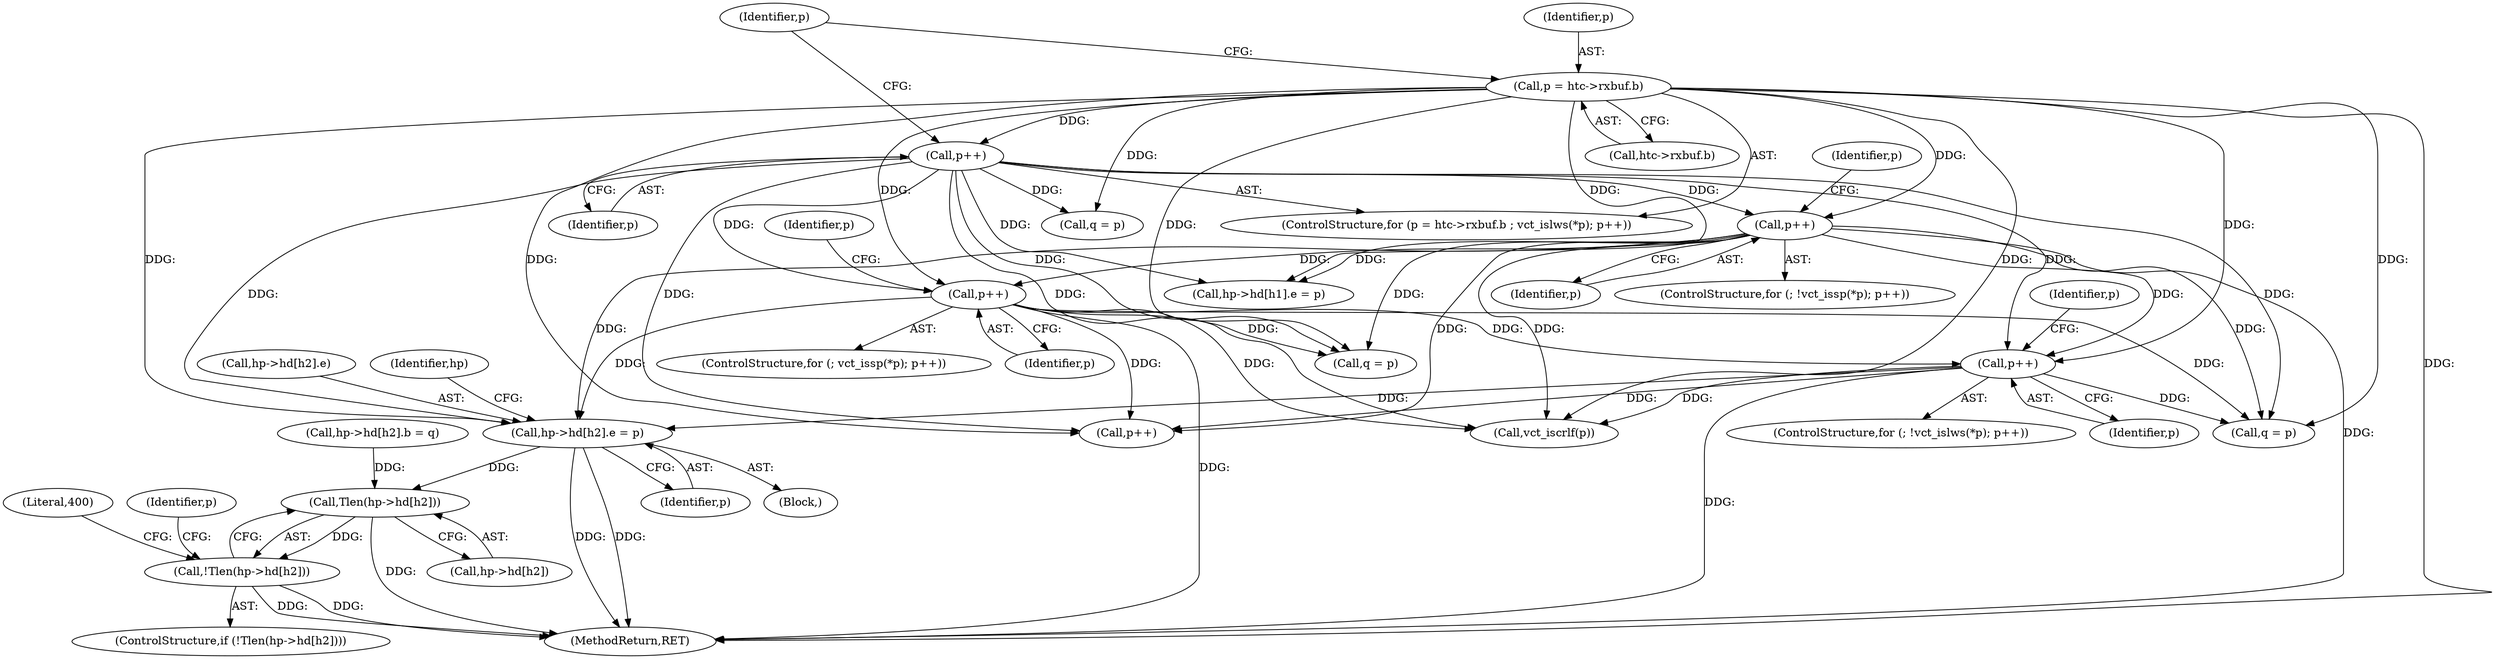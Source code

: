 digraph "0_Varnish-Cache_85e8468bec9416bd7e16b0d80cb820ecd2b330c3_0@array" {
"1000217" [label="(Call,hp->hd[h2].e = p)"];
"1000199" [label="(Call,p++)"];
"1000182" [label="(Call,p++)"];
"1000151" [label="(Call,p++)"];
"1000140" [label="(Call,p++)"];
"1000130" [label="(Call,p = htc->rxbuf.b)"];
"1000228" [label="(Call,Tlen(hp->hd[h2]))"];
"1000227" [label="(Call,!Tlen(hp->hd[h2]))"];
"1000254" [label="(Call,vct_iscrlf(p))"];
"1000240" [label="(Call,p++)"];
"1000239" [label="(Identifier,p)"];
"1000116" [label="(Block,)"];
"1000151" [label="(Call,p++)"];
"1000183" [label="(Identifier,p)"];
"1000129" [label="(ControlStructure,for (p = htc->rxbuf.b ; vct_islws(*p); p++))"];
"1000178" [label="(ControlStructure,for (; vct_issp(*p); p++))"];
"1000359" [label="(MethodReturn,RET)"];
"1000200" [label="(Identifier,p)"];
"1000199" [label="(Call,p++)"];
"1000218" [label="(Call,hp->hd[h2].e)"];
"1000194" [label="(ControlStructure,for (; !vct_islws(*p); p++))"];
"1000235" [label="(Literal,400)"];
"1000169" [label="(Call,hp->hd[h1].e = p)"];
"1000181" [label="(Identifier,p)"];
"1000226" [label="(ControlStructure,if (!Tlen(hp->hd[h2])))"];
"1000231" [label="(Identifier,hp)"];
"1000229" [label="(Call,hp->hd[h2])"];
"1000228" [label="(Call,Tlen(hp->hd[h2]))"];
"1000249" [label="(Call,q = p)"];
"1000152" [label="(Identifier,p)"];
"1000208" [label="(Call,hp->hd[h2].b = q)"];
"1000225" [label="(Identifier,p)"];
"1000140" [label="(Call,p++)"];
"1000217" [label="(Call,hp->hd[h2].e = p)"];
"1000227" [label="(Call,!Tlen(hp->hd[h2]))"];
"1000141" [label="(Identifier,p)"];
"1000143" [label="(Call,q = p)"];
"1000182" [label="(Call,p++)"];
"1000150" [label="(Identifier,p)"];
"1000139" [label="(Identifier,p)"];
"1000198" [label="(Identifier,p)"];
"1000191" [label="(Call,q = p)"];
"1000132" [label="(Call,htc->rxbuf.b)"];
"1000130" [label="(Call,p = htc->rxbuf.b)"];
"1000146" [label="(ControlStructure,for (; !vct_issp(*p); p++))"];
"1000131" [label="(Identifier,p)"];
"1000217" -> "1000116"  [label="AST: "];
"1000217" -> "1000225"  [label="CFG: "];
"1000218" -> "1000217"  [label="AST: "];
"1000225" -> "1000217"  [label="AST: "];
"1000231" -> "1000217"  [label="CFG: "];
"1000217" -> "1000359"  [label="DDG: "];
"1000217" -> "1000359"  [label="DDG: "];
"1000199" -> "1000217"  [label="DDG: "];
"1000182" -> "1000217"  [label="DDG: "];
"1000151" -> "1000217"  [label="DDG: "];
"1000140" -> "1000217"  [label="DDG: "];
"1000130" -> "1000217"  [label="DDG: "];
"1000217" -> "1000228"  [label="DDG: "];
"1000199" -> "1000194"  [label="AST: "];
"1000199" -> "1000200"  [label="CFG: "];
"1000200" -> "1000199"  [label="AST: "];
"1000198" -> "1000199"  [label="CFG: "];
"1000199" -> "1000359"  [label="DDG: "];
"1000182" -> "1000199"  [label="DDG: "];
"1000151" -> "1000199"  [label="DDG: "];
"1000140" -> "1000199"  [label="DDG: "];
"1000130" -> "1000199"  [label="DDG: "];
"1000199" -> "1000240"  [label="DDG: "];
"1000199" -> "1000249"  [label="DDG: "];
"1000199" -> "1000254"  [label="DDG: "];
"1000182" -> "1000178"  [label="AST: "];
"1000182" -> "1000183"  [label="CFG: "];
"1000183" -> "1000182"  [label="AST: "];
"1000181" -> "1000182"  [label="CFG: "];
"1000182" -> "1000359"  [label="DDG: "];
"1000151" -> "1000182"  [label="DDG: "];
"1000140" -> "1000182"  [label="DDG: "];
"1000130" -> "1000182"  [label="DDG: "];
"1000182" -> "1000191"  [label="DDG: "];
"1000182" -> "1000240"  [label="DDG: "];
"1000182" -> "1000249"  [label="DDG: "];
"1000182" -> "1000254"  [label="DDG: "];
"1000151" -> "1000146"  [label="AST: "];
"1000151" -> "1000152"  [label="CFG: "];
"1000152" -> "1000151"  [label="AST: "];
"1000150" -> "1000151"  [label="CFG: "];
"1000151" -> "1000359"  [label="DDG: "];
"1000140" -> "1000151"  [label="DDG: "];
"1000130" -> "1000151"  [label="DDG: "];
"1000151" -> "1000169"  [label="DDG: "];
"1000151" -> "1000191"  [label="DDG: "];
"1000151" -> "1000240"  [label="DDG: "];
"1000151" -> "1000249"  [label="DDG: "];
"1000151" -> "1000254"  [label="DDG: "];
"1000140" -> "1000129"  [label="AST: "];
"1000140" -> "1000141"  [label="CFG: "];
"1000141" -> "1000140"  [label="AST: "];
"1000139" -> "1000140"  [label="CFG: "];
"1000130" -> "1000140"  [label="DDG: "];
"1000140" -> "1000143"  [label="DDG: "];
"1000140" -> "1000169"  [label="DDG: "];
"1000140" -> "1000191"  [label="DDG: "];
"1000140" -> "1000240"  [label="DDG: "];
"1000140" -> "1000249"  [label="DDG: "];
"1000140" -> "1000254"  [label="DDG: "];
"1000130" -> "1000129"  [label="AST: "];
"1000130" -> "1000132"  [label="CFG: "];
"1000131" -> "1000130"  [label="AST: "];
"1000132" -> "1000130"  [label="AST: "];
"1000139" -> "1000130"  [label="CFG: "];
"1000130" -> "1000359"  [label="DDG: "];
"1000130" -> "1000143"  [label="DDG: "];
"1000130" -> "1000169"  [label="DDG: "];
"1000130" -> "1000191"  [label="DDG: "];
"1000130" -> "1000240"  [label="DDG: "];
"1000130" -> "1000249"  [label="DDG: "];
"1000130" -> "1000254"  [label="DDG: "];
"1000228" -> "1000227"  [label="AST: "];
"1000228" -> "1000229"  [label="CFG: "];
"1000229" -> "1000228"  [label="AST: "];
"1000227" -> "1000228"  [label="CFG: "];
"1000228" -> "1000359"  [label="DDG: "];
"1000228" -> "1000227"  [label="DDG: "];
"1000208" -> "1000228"  [label="DDG: "];
"1000227" -> "1000226"  [label="AST: "];
"1000235" -> "1000227"  [label="CFG: "];
"1000239" -> "1000227"  [label="CFG: "];
"1000227" -> "1000359"  [label="DDG: "];
"1000227" -> "1000359"  [label="DDG: "];
}
